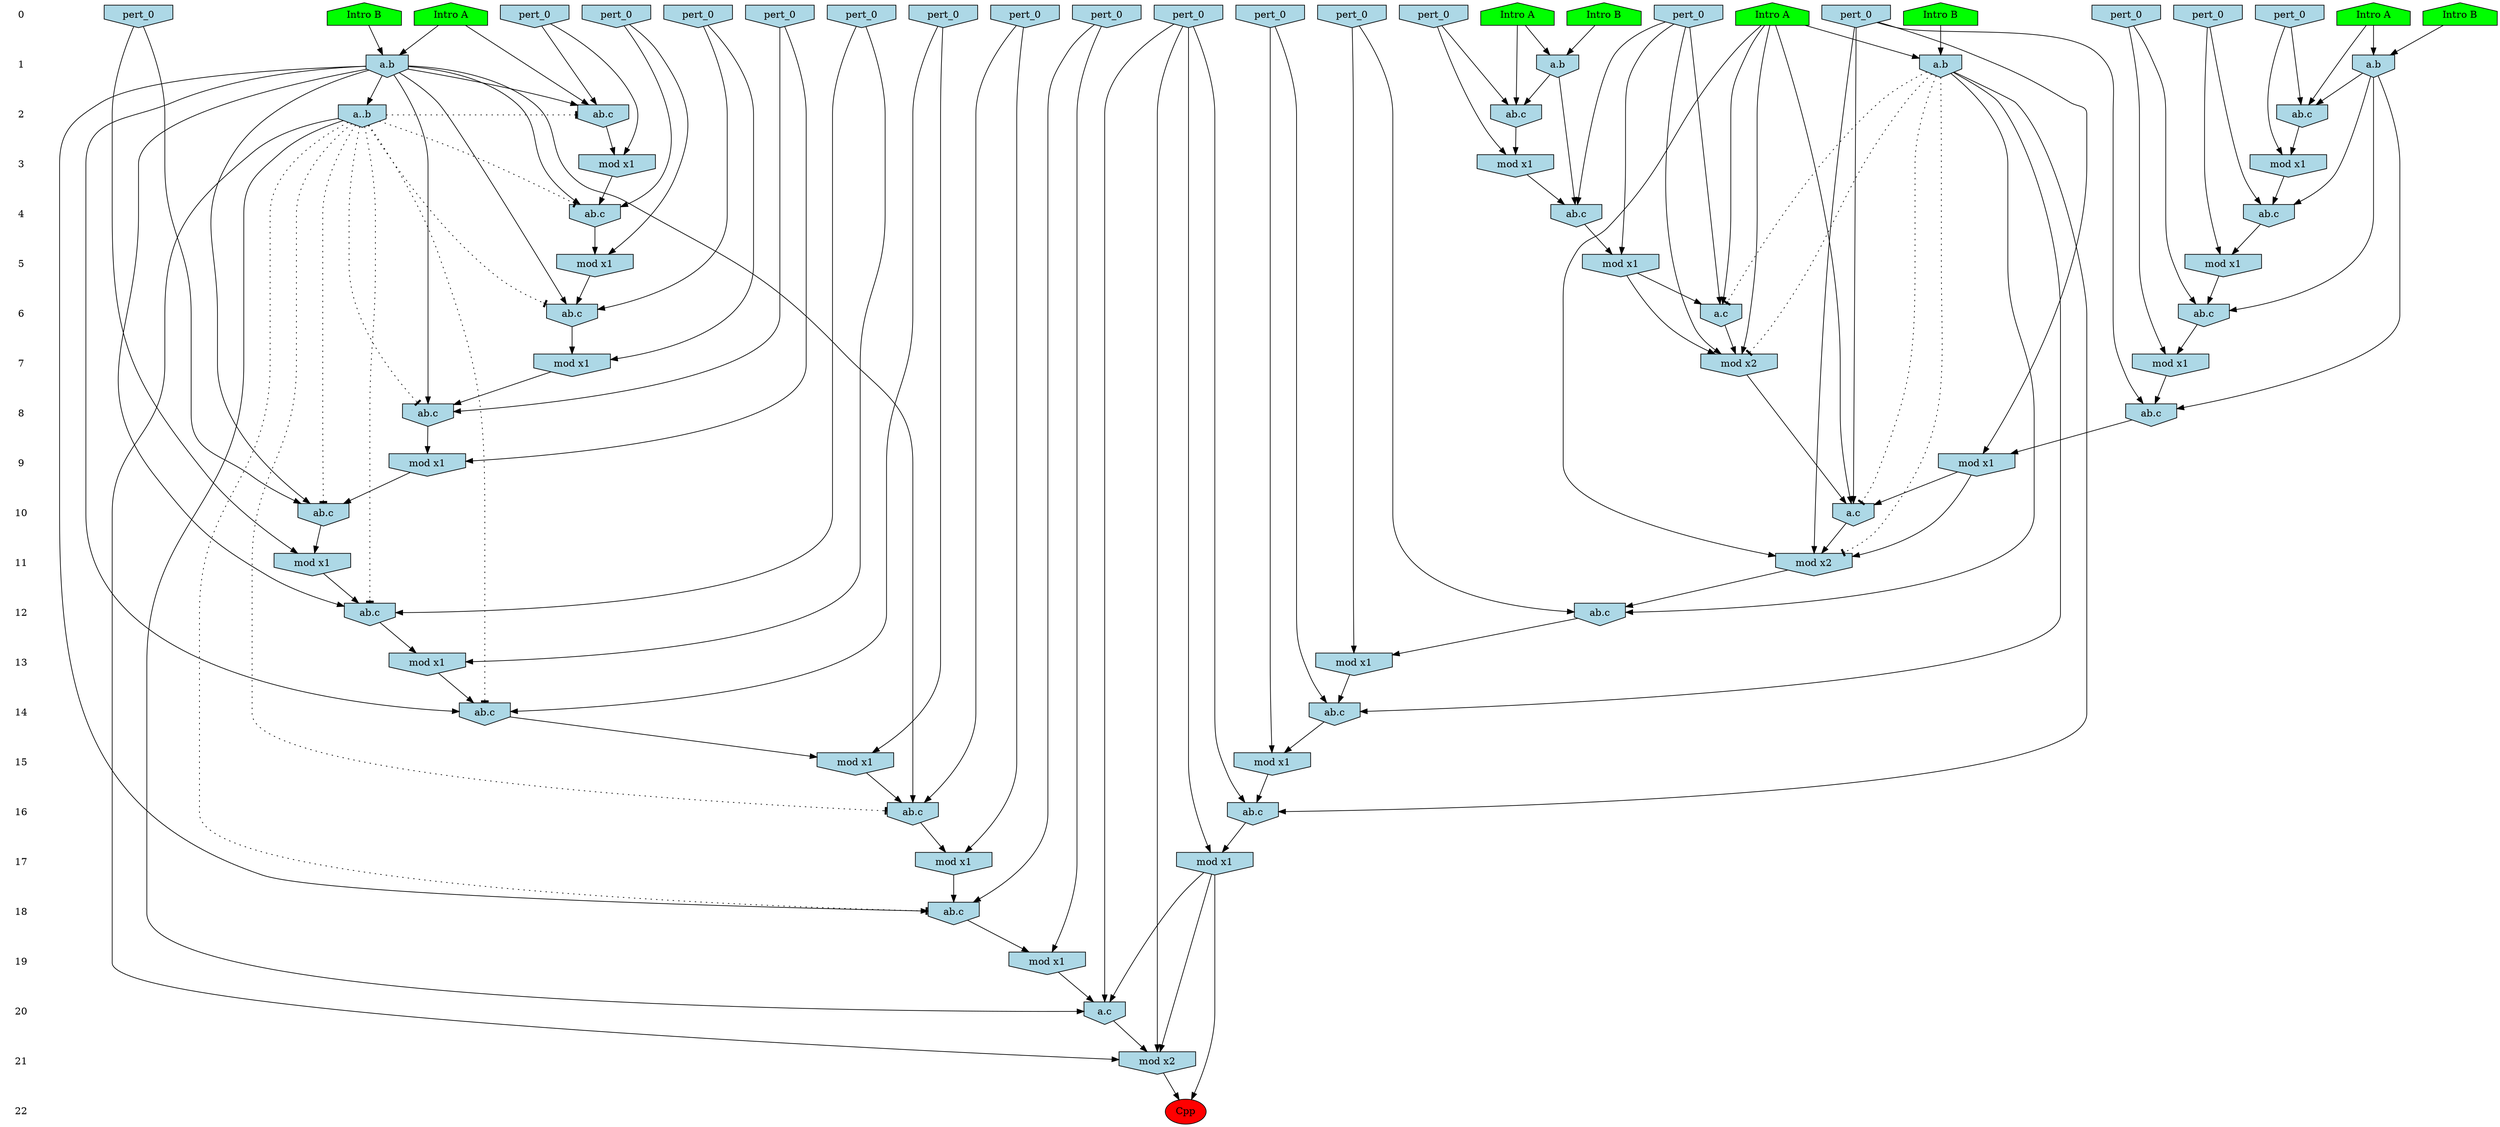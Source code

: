 /* Compression of 1 causal flows obtained in average at 2.005106E+01 t.u */
/* Compressed causal flows were: [9] */
digraph G{
 ranksep=.5 ; 
{ rank = same ; "0" [shape=plaintext] ; node_1 [label ="Intro A", shape=house, style=filled, fillcolor=green] ;
node_2 [label ="Intro B", shape=house, style=filled, fillcolor=green] ;
node_3 [label ="Intro B", shape=house, style=filled, fillcolor=green] ;
node_4 [label ="Intro A", shape=house, style=filled, fillcolor=green] ;
node_5 [label ="Intro B", shape=house, style=filled, fillcolor=green] ;
node_6 [label ="Intro A", shape=house, style=filled, fillcolor=green] ;
node_7 [label ="Intro B", shape=house, style=filled, fillcolor=green] ;
node_8 [label ="Intro A", shape=house, style=filled, fillcolor=green] ;
node_12 [label="pert_0", shape=invhouse, style=filled, fillcolor = lightblue] ;
node_13 [label="pert_0", shape=invhouse, style=filled, fillcolor = lightblue] ;
node_14 [label="pert_0", shape=invhouse, style=filled, fillcolor = lightblue] ;
node_15 [label="pert_0", shape=invhouse, style=filled, fillcolor = lightblue] ;
node_16 [label="pert_0", shape=invhouse, style=filled, fillcolor = lightblue] ;
node_17 [label="pert_0", shape=invhouse, style=filled, fillcolor = lightblue] ;
node_18 [label="pert_0", shape=invhouse, style=filled, fillcolor = lightblue] ;
node_19 [label="pert_0", shape=invhouse, style=filled, fillcolor = lightblue] ;
node_20 [label="pert_0", shape=invhouse, style=filled, fillcolor = lightblue] ;
node_21 [label="pert_0", shape=invhouse, style=filled, fillcolor = lightblue] ;
node_22 [label="pert_0", shape=invhouse, style=filled, fillcolor = lightblue] ;
node_23 [label="pert_0", shape=invhouse, style=filled, fillcolor = lightblue] ;
node_24 [label="pert_0", shape=invhouse, style=filled, fillcolor = lightblue] ;
node_25 [label="pert_0", shape=invhouse, style=filled, fillcolor = lightblue] ;
node_26 [label="pert_0", shape=invhouse, style=filled, fillcolor = lightblue] ;
node_27 [label="pert_0", shape=invhouse, style=filled, fillcolor = lightblue] ;
node_28 [label="pert_0", shape=invhouse, style=filled, fillcolor = lightblue] ;
node_29 [label="pert_0", shape=invhouse, style=filled, fillcolor = lightblue] ;
}
{ rank = same ; "1" [shape=plaintext] ; node_9 [label="a.b", shape=invhouse, style=filled, fillcolor = lightblue] ;
node_10 [label="a.b", shape=invhouse, style=filled, fillcolor = lightblue] ;
node_11 [label="a.b", shape=invhouse, style=filled, fillcolor = lightblue] ;
node_61 [label="a.b", shape=invhouse, style=filled, fillcolor = lightblue] ;
}
{ rank = same ; "2" [shape=plaintext] ; node_30 [label="ab.c", shape=invhouse, style=filled, fillcolor = lightblue] ;
node_31 [label="ab.c", shape=invhouse, style=filled, fillcolor = lightblue] ;
node_34 [label="ab.c", shape=invhouse, style=filled, fillcolor = lightblue] ;
node_65 [label="a..b", shape=invhouse, style=filled, fillcolor = lightblue] ;
}
{ rank = same ; "3" [shape=plaintext] ; node_32 [label="mod x1", shape=invhouse, style=filled, fillcolor = lightblue] ;
node_35 [label="mod x1", shape=invhouse, style=filled, fillcolor = lightblue] ;
node_38 [label="mod x1", shape=invhouse, style=filled, fillcolor = lightblue] ;
}
{ rank = same ; "4" [shape=plaintext] ; node_33 [label="ab.c", shape=invhouse, style=filled, fillcolor = lightblue] ;
node_36 [label="ab.c", shape=invhouse, style=filled, fillcolor = lightblue] ;
node_39 [label="ab.c", shape=invhouse, style=filled, fillcolor = lightblue] ;
}
{ rank = same ; "5" [shape=plaintext] ; node_37 [label="mod x1", shape=invhouse, style=filled, fillcolor = lightblue] ;
node_40 [label="mod x1", shape=invhouse, style=filled, fillcolor = lightblue] ;
node_41 [label="mod x1", shape=invhouse, style=filled, fillcolor = lightblue] ;
}
{ rank = same ; "6" [shape=plaintext] ; node_42 [label="ab.c", shape=invhouse, style=filled, fillcolor = lightblue] ;
node_43 [label="ab.c", shape=invhouse, style=filled, fillcolor = lightblue] ;
node_46 [label="a.c", shape=invhouse, style=filled, fillcolor = lightblue] ;
}
{ rank = same ; "7" [shape=plaintext] ; node_44 [label="mod x1", shape=invhouse, style=filled, fillcolor = lightblue] ;
node_47 [label="mod x2", shape=invhouse, style=filled, fillcolor = lightblue] ;
node_48 [label="mod x1", shape=invhouse, style=filled, fillcolor = lightblue] ;
}
{ rank = same ; "8" [shape=plaintext] ; node_45 [label="ab.c", shape=invhouse, style=filled, fillcolor = lightblue] ;
node_49 [label="ab.c", shape=invhouse, style=filled, fillcolor = lightblue] ;
}
{ rank = same ; "9" [shape=plaintext] ; node_50 [label="mod x1", shape=invhouse, style=filled, fillcolor = lightblue] ;
node_53 [label="mod x1", shape=invhouse, style=filled, fillcolor = lightblue] ;
}
{ rank = same ; "10" [shape=plaintext] ; node_51 [label="ab.c", shape=invhouse, style=filled, fillcolor = lightblue] ;
node_55 [label="a.c", shape=invhouse, style=filled, fillcolor = lightblue] ;
}
{ rank = same ; "11" [shape=plaintext] ; node_52 [label="mod x1", shape=invhouse, style=filled, fillcolor = lightblue] ;
node_58 [label="mod x2", shape=invhouse, style=filled, fillcolor = lightblue] ;
}
{ rank = same ; "12" [shape=plaintext] ; node_54 [label="ab.c", shape=invhouse, style=filled, fillcolor = lightblue] ;
node_62 [label="ab.c", shape=invhouse, style=filled, fillcolor = lightblue] ;
}
{ rank = same ; "13" [shape=plaintext] ; node_56 [label="mod x1", shape=invhouse, style=filled, fillcolor = lightblue] ;
node_66 [label="mod x1", shape=invhouse, style=filled, fillcolor = lightblue] ;
}
{ rank = same ; "14" [shape=plaintext] ; node_57 [label="ab.c", shape=invhouse, style=filled, fillcolor = lightblue] ;
node_67 [label="ab.c", shape=invhouse, style=filled, fillcolor = lightblue] ;
}
{ rank = same ; "15" [shape=plaintext] ; node_59 [label="mod x1", shape=invhouse, style=filled, fillcolor = lightblue] ;
node_68 [label="mod x1", shape=invhouse, style=filled, fillcolor = lightblue] ;
}
{ rank = same ; "16" [shape=plaintext] ; node_60 [label="ab.c", shape=invhouse, style=filled, fillcolor = lightblue] ;
node_69 [label="ab.c", shape=invhouse, style=filled, fillcolor = lightblue] ;
}
{ rank = same ; "17" [shape=plaintext] ; node_63 [label="mod x1", shape=invhouse, style=filled, fillcolor = lightblue] ;
node_70 [label="mod x1", shape=invhouse, style=filled, fillcolor = lightblue] ;
}
{ rank = same ; "18" [shape=plaintext] ; node_64 [label="ab.c", shape=invhouse, style=filled, fillcolor = lightblue] ;
}
{ rank = same ; "19" [shape=plaintext] ; node_71 [label="mod x1", shape=invhouse, style=filled, fillcolor = lightblue] ;
}
{ rank = same ; "20" [shape=plaintext] ; node_72 [label="a.c", shape=invhouse, style=filled, fillcolor = lightblue] ;
}
{ rank = same ; "21" [shape=plaintext] ; node_73 [label="mod x2", shape=invhouse, style=filled, fillcolor = lightblue] ;
}
{ rank = same ; "22" [shape=plaintext] ; node_74 [label ="Cpp", style=filled, fillcolor=red] ;
}
"0" -> "1" [style="invis"]; 
"1" -> "2" [style="invis"]; 
"2" -> "3" [style="invis"]; 
"3" -> "4" [style="invis"]; 
"4" -> "5" [style="invis"]; 
"5" -> "6" [style="invis"]; 
"6" -> "7" [style="invis"]; 
"7" -> "8" [style="invis"]; 
"8" -> "9" [style="invis"]; 
"9" -> "10" [style="invis"]; 
"10" -> "11" [style="invis"]; 
"11" -> "12" [style="invis"]; 
"12" -> "13" [style="invis"]; 
"13" -> "14" [style="invis"]; 
"14" -> "15" [style="invis"]; 
"15" -> "16" [style="invis"]; 
"16" -> "17" [style="invis"]; 
"17" -> "18" [style="invis"]; 
"18" -> "19" [style="invis"]; 
"19" -> "20" [style="invis"]; 
"20" -> "21" [style="invis"]; 
"21" -> "22" [style="invis"]; 
node_3 -> node_9
node_4 -> node_9
node_1 -> node_10
node_7 -> node_10
node_2 -> node_11
node_6 -> node_11
node_6 -> node_30
node_11 -> node_30
node_16 -> node_30
node_4 -> node_31
node_9 -> node_31
node_28 -> node_31
node_16 -> node_32
node_30 -> node_32
node_11 -> node_33
node_14 -> node_33
node_32 -> node_33
node_1 -> node_34
node_10 -> node_34
node_18 -> node_34
node_28 -> node_35
node_31 -> node_35
node_9 -> node_36
node_15 -> node_36
node_35 -> node_36
node_14 -> node_37
node_33 -> node_37
node_18 -> node_38
node_34 -> node_38
node_10 -> node_39
node_24 -> node_39
node_38 -> node_39
node_24 -> node_40
node_39 -> node_40
node_15 -> node_41
node_36 -> node_41
node_10 -> node_42
node_20 -> node_42
node_40 -> node_42
node_9 -> node_43
node_12 -> node_43
node_41 -> node_43
node_20 -> node_44
node_42 -> node_44
node_10 -> node_45
node_13 -> node_45
node_44 -> node_45
node_8 -> node_46
node_14 -> node_46
node_37 -> node_46
node_8 -> node_47
node_14 -> node_47
node_37 -> node_47
node_46 -> node_47
node_12 -> node_48
node_43 -> node_48
node_9 -> node_49
node_22 -> node_49
node_48 -> node_49
node_13 -> node_50
node_45 -> node_50
node_10 -> node_51
node_17 -> node_51
node_50 -> node_51
node_17 -> node_52
node_51 -> node_52
node_22 -> node_53
node_49 -> node_53
node_10 -> node_54
node_25 -> node_54
node_52 -> node_54
node_8 -> node_55
node_22 -> node_55
node_47 -> node_55
node_53 -> node_55
node_25 -> node_56
node_54 -> node_56
node_10 -> node_57
node_26 -> node_57
node_56 -> node_57
node_8 -> node_58
node_22 -> node_58
node_53 -> node_58
node_55 -> node_58
node_26 -> node_59
node_57 -> node_59
node_10 -> node_60
node_19 -> node_60
node_59 -> node_60
node_5 -> node_61
node_8 -> node_61
node_23 -> node_62
node_58 -> node_62
node_61 -> node_62
node_19 -> node_63
node_60 -> node_63
node_10 -> node_64
node_27 -> node_64
node_63 -> node_64
node_10 -> node_65
node_23 -> node_66
node_62 -> node_66
node_21 -> node_67
node_61 -> node_67
node_66 -> node_67
node_21 -> node_68
node_67 -> node_68
node_29 -> node_69
node_61 -> node_69
node_68 -> node_69
node_29 -> node_70
node_69 -> node_70
node_27 -> node_71
node_64 -> node_71
node_29 -> node_72
node_65 -> node_72
node_70 -> node_72
node_71 -> node_72
node_29 -> node_73
node_65 -> node_73
node_70 -> node_73
node_72 -> node_73
node_70 -> node_74
node_73 -> node_74
node_61 -> node_46 [style=dotted, arrowhead = tee] 
node_61 -> node_47 [style=dotted, arrowhead = tee] 
node_61 -> node_55 [style=dotted, arrowhead = tee] 
node_61 -> node_58 [style=dotted, arrowhead = tee] 
node_65 -> node_34 [style=dotted, arrowhead = tee] 
node_65 -> node_39 [style=dotted, arrowhead = tee] 
node_65 -> node_42 [style=dotted, arrowhead = tee] 
node_65 -> node_45 [style=dotted, arrowhead = tee] 
node_65 -> node_51 [style=dotted, arrowhead = tee] 
node_65 -> node_54 [style=dotted, arrowhead = tee] 
node_65 -> node_57 [style=dotted, arrowhead = tee] 
node_65 -> node_60 [style=dotted, arrowhead = tee] 
node_65 -> node_64 [style=dotted, arrowhead = tee] 
}
/*
 Dot generation time: 0.004000
*/